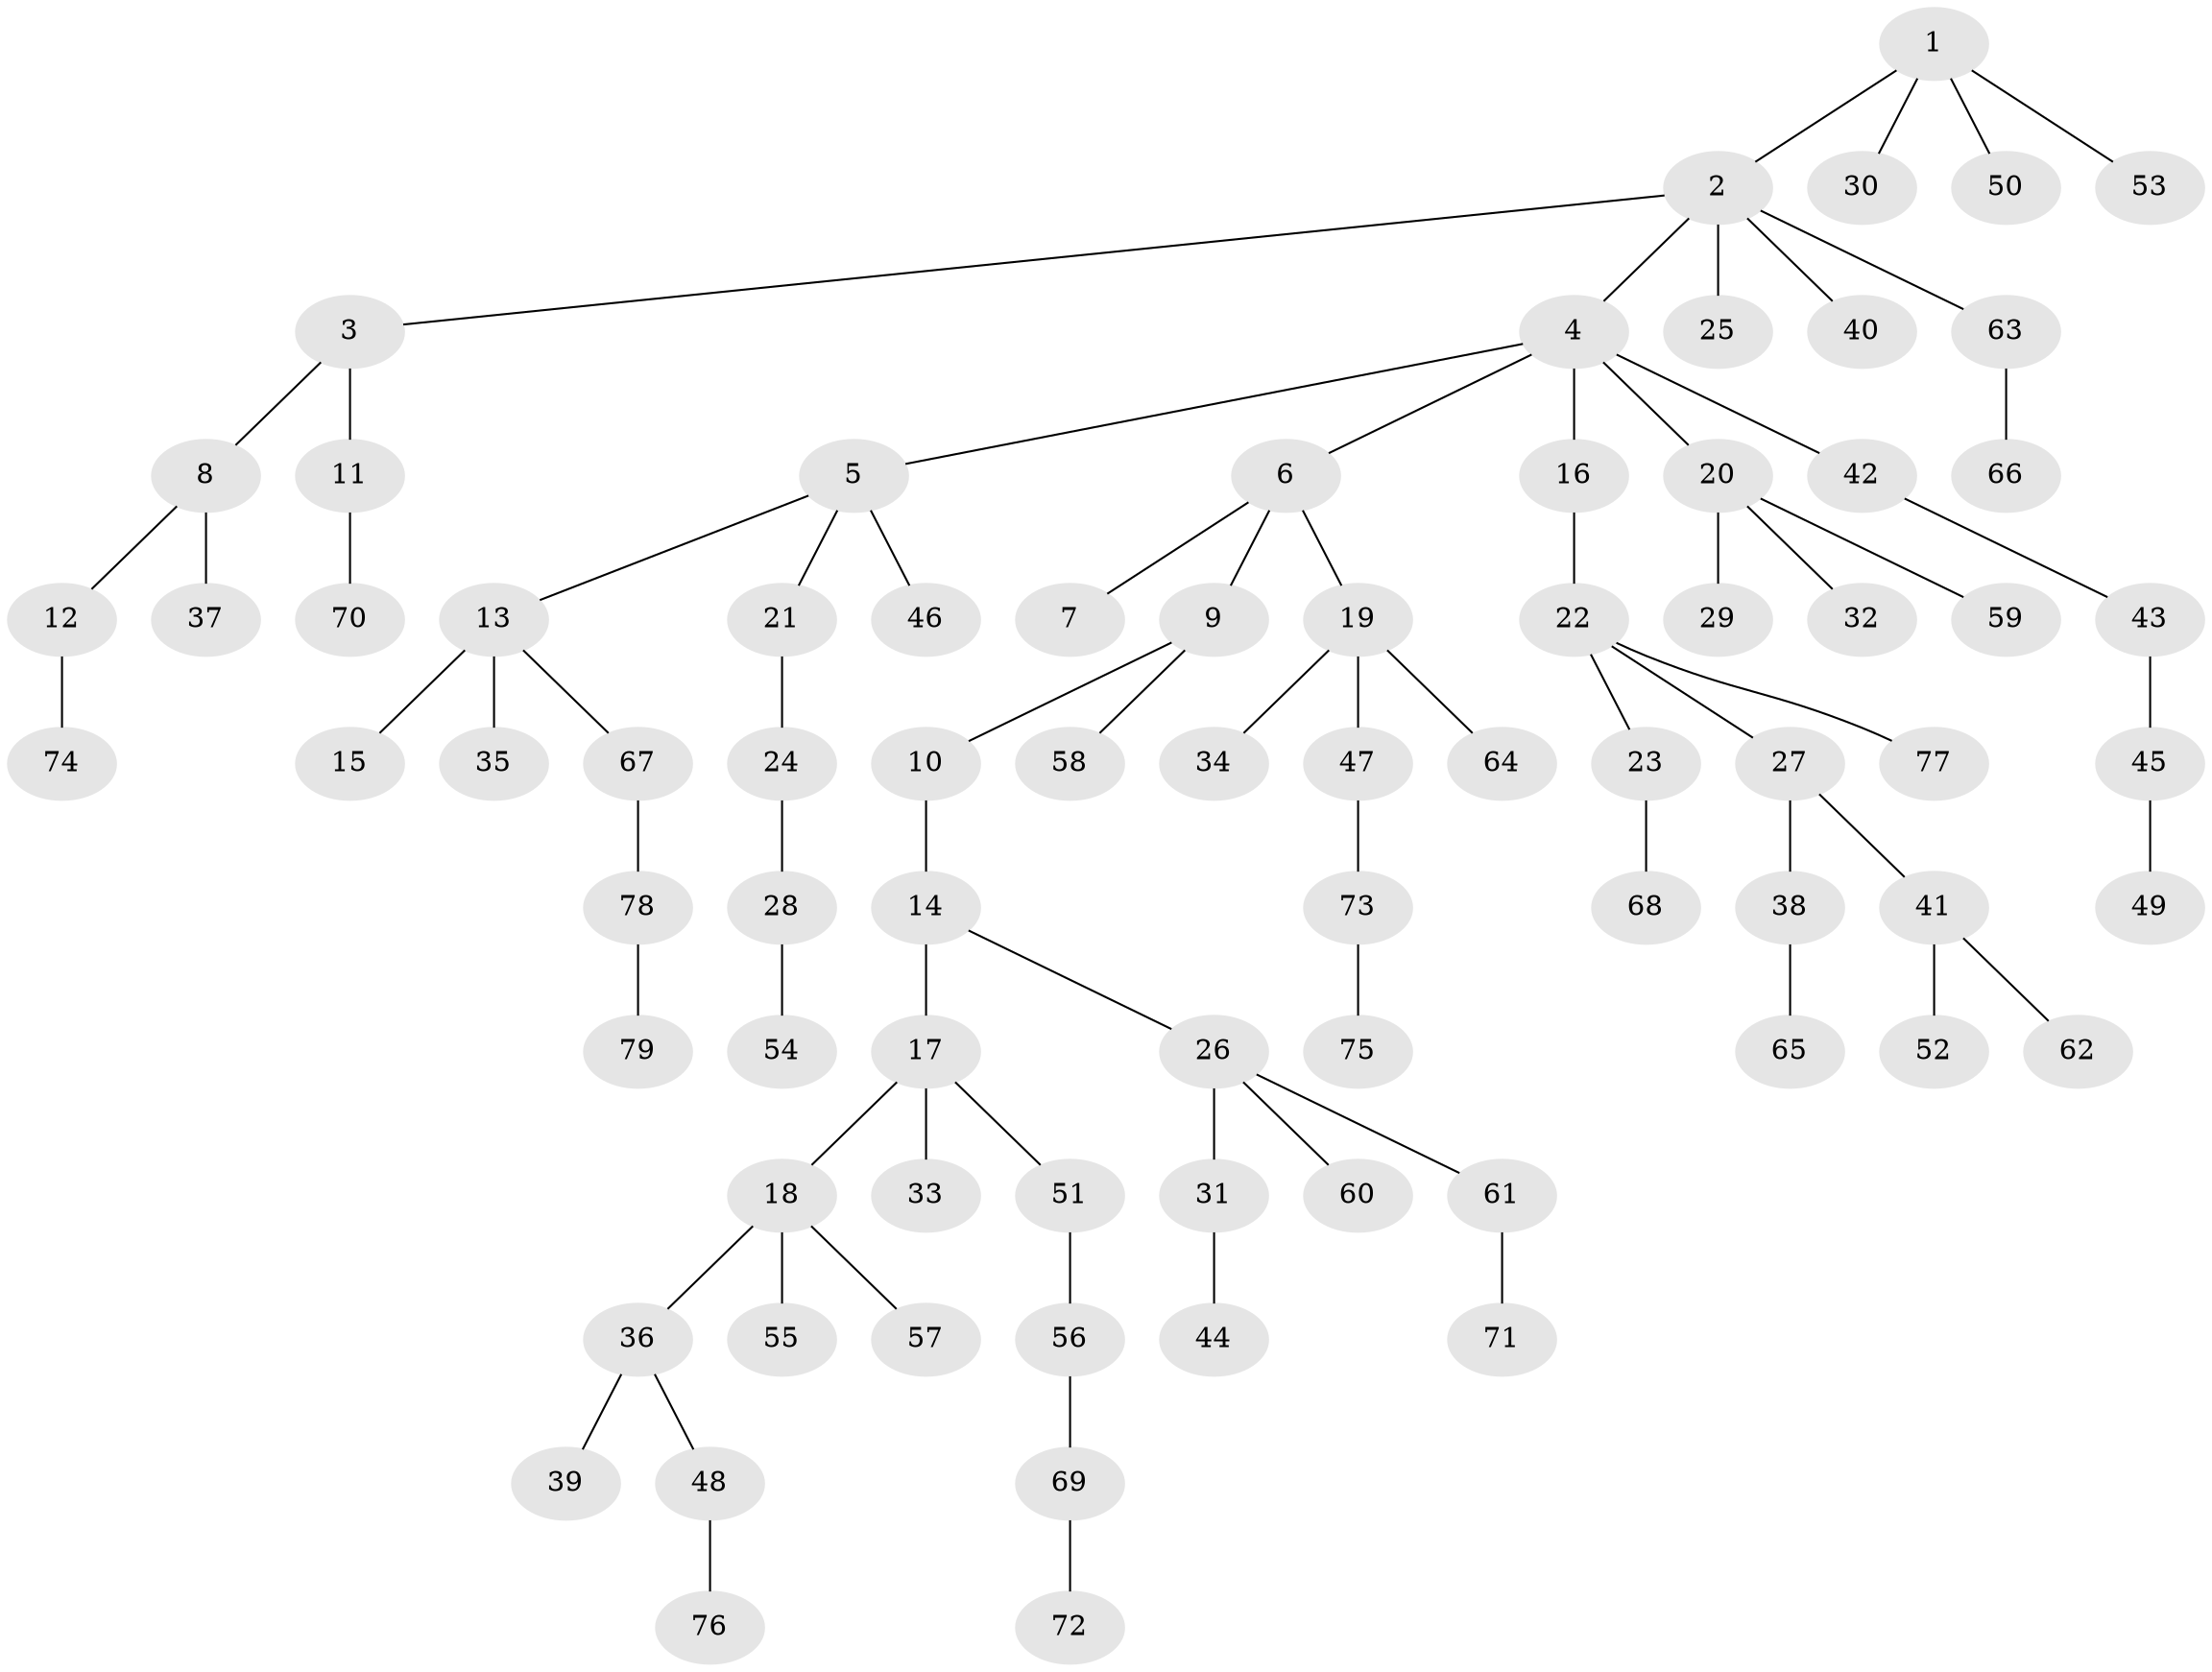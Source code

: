 // original degree distribution, {5: 0.046153846153846156, 7: 0.015384615384615385, 3: 0.1076923076923077, 4: 0.06923076923076923, 2: 0.2846153846153846, 1: 0.47692307692307695}
// Generated by graph-tools (version 1.1) at 2025/51/03/04/25 22:51:56]
// undirected, 79 vertices, 78 edges
graph export_dot {
  node [color=gray90,style=filled];
  1;
  2;
  3;
  4;
  5;
  6;
  7;
  8;
  9;
  10;
  11;
  12;
  13;
  14;
  15;
  16;
  17;
  18;
  19;
  20;
  21;
  22;
  23;
  24;
  25;
  26;
  27;
  28;
  29;
  30;
  31;
  32;
  33;
  34;
  35;
  36;
  37;
  38;
  39;
  40;
  41;
  42;
  43;
  44;
  45;
  46;
  47;
  48;
  49;
  50;
  51;
  52;
  53;
  54;
  55;
  56;
  57;
  58;
  59;
  60;
  61;
  62;
  63;
  64;
  65;
  66;
  67;
  68;
  69;
  70;
  71;
  72;
  73;
  74;
  75;
  76;
  77;
  78;
  79;
  1 -- 2 [weight=1.0];
  1 -- 30 [weight=1.0];
  1 -- 50 [weight=1.0];
  1 -- 53 [weight=1.0];
  2 -- 3 [weight=1.0];
  2 -- 4 [weight=1.0];
  2 -- 25 [weight=1.0];
  2 -- 40 [weight=1.0];
  2 -- 63 [weight=1.0];
  3 -- 8 [weight=1.0];
  3 -- 11 [weight=1.0];
  4 -- 5 [weight=1.0];
  4 -- 6 [weight=1.0];
  4 -- 16 [weight=1.0];
  4 -- 20 [weight=1.0];
  4 -- 42 [weight=1.0];
  5 -- 13 [weight=1.0];
  5 -- 21 [weight=1.0];
  5 -- 46 [weight=1.0];
  6 -- 7 [weight=1.0];
  6 -- 9 [weight=1.0];
  6 -- 19 [weight=1.0];
  8 -- 12 [weight=1.0];
  8 -- 37 [weight=1.0];
  9 -- 10 [weight=1.0];
  9 -- 58 [weight=1.0];
  10 -- 14 [weight=1.0];
  11 -- 70 [weight=1.0];
  12 -- 74 [weight=1.0];
  13 -- 15 [weight=1.0];
  13 -- 35 [weight=3.0];
  13 -- 67 [weight=1.0];
  14 -- 17 [weight=1.0];
  14 -- 26 [weight=1.0];
  16 -- 22 [weight=1.0];
  17 -- 18 [weight=1.0];
  17 -- 33 [weight=1.0];
  17 -- 51 [weight=1.0];
  18 -- 36 [weight=1.0];
  18 -- 55 [weight=1.0];
  18 -- 57 [weight=1.0];
  19 -- 34 [weight=1.0];
  19 -- 47 [weight=1.0];
  19 -- 64 [weight=1.0];
  20 -- 29 [weight=1.0];
  20 -- 32 [weight=1.0];
  20 -- 59 [weight=1.0];
  21 -- 24 [weight=1.0];
  22 -- 23 [weight=1.0];
  22 -- 27 [weight=1.0];
  22 -- 77 [weight=1.0];
  23 -- 68 [weight=1.0];
  24 -- 28 [weight=1.0];
  26 -- 31 [weight=1.0];
  26 -- 60 [weight=1.0];
  26 -- 61 [weight=1.0];
  27 -- 38 [weight=1.0];
  27 -- 41 [weight=1.0];
  28 -- 54 [weight=1.0];
  31 -- 44 [weight=1.0];
  36 -- 39 [weight=1.0];
  36 -- 48 [weight=1.0];
  38 -- 65 [weight=1.0];
  41 -- 52 [weight=1.0];
  41 -- 62 [weight=1.0];
  42 -- 43 [weight=1.0];
  43 -- 45 [weight=1.0];
  45 -- 49 [weight=1.0];
  47 -- 73 [weight=1.0];
  48 -- 76 [weight=1.0];
  51 -- 56 [weight=1.0];
  56 -- 69 [weight=1.0];
  61 -- 71 [weight=1.0];
  63 -- 66 [weight=1.0];
  67 -- 78 [weight=1.0];
  69 -- 72 [weight=1.0];
  73 -- 75 [weight=1.0];
  78 -- 79 [weight=1.0];
}
